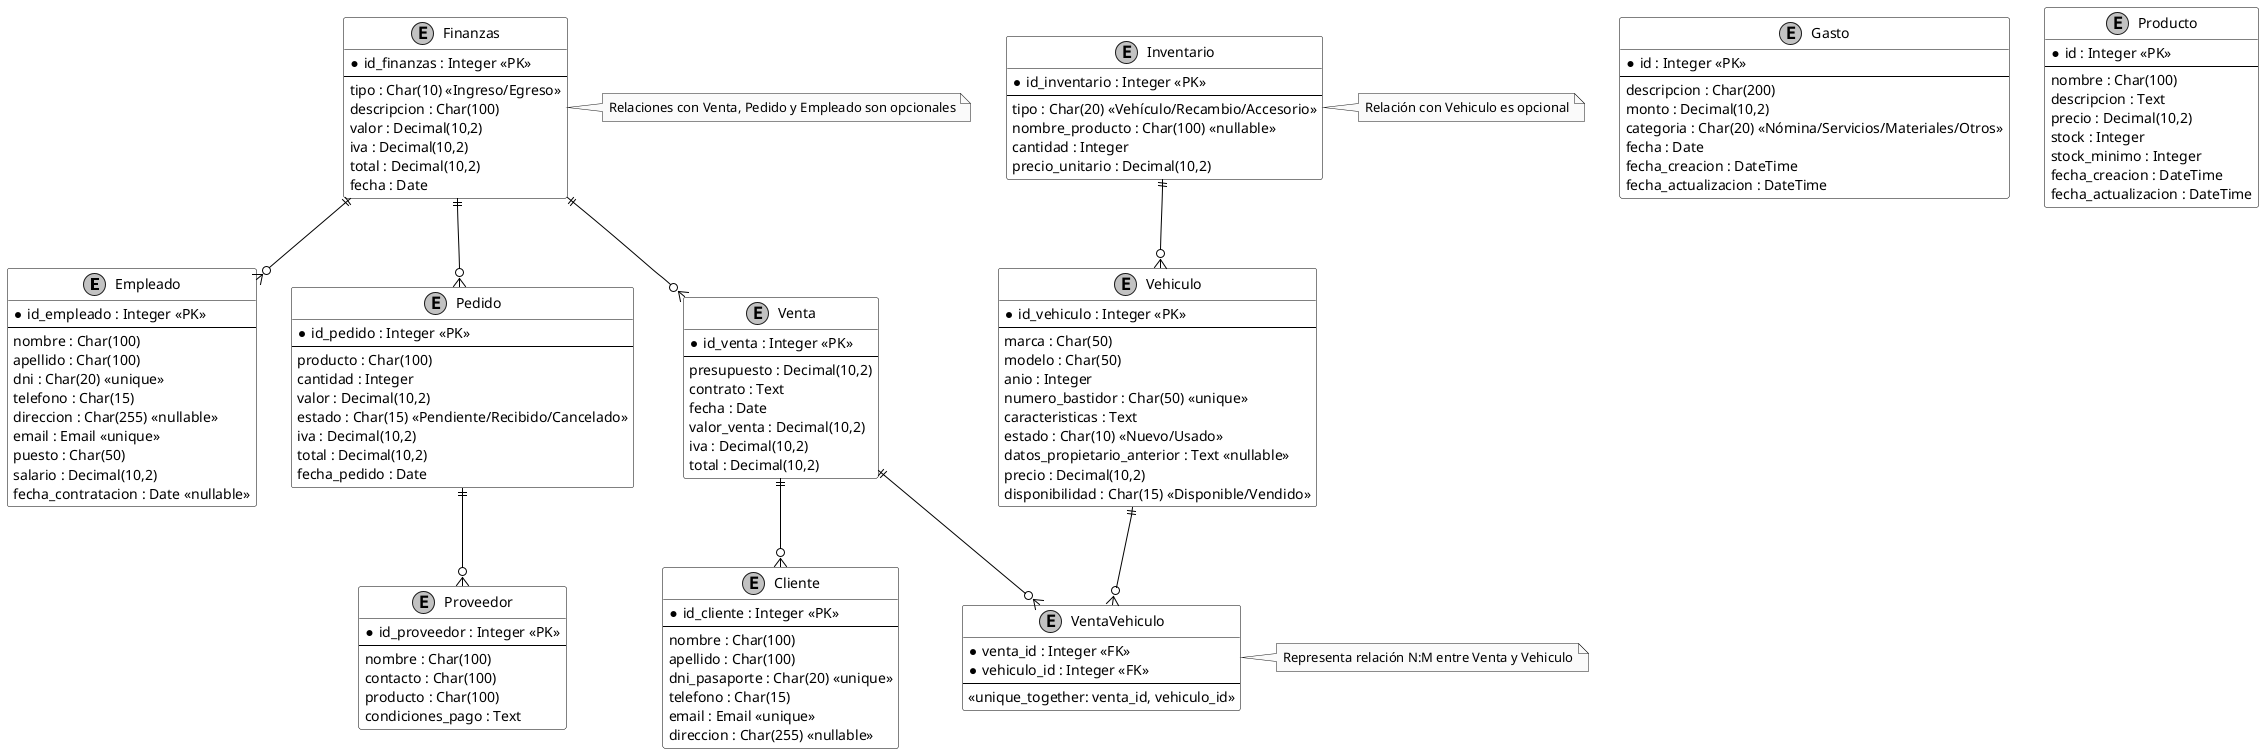 @startuml
' Diagrama Entidad-Relación para AutoGest S.L.

' Configuración
skinparam monochrome true
skinparam shadowing false
skinparam class {
    BackgroundColor White
    BorderColor Black
    ArrowColor Black
}

' Entidades
entity "Empleado" {
  * id_empleado : Integer <<PK>>
  --
  nombre : Char(100)
  apellido : Char(100)
  dni : Char(20) <<unique>>
  telefono : Char(15)
  direccion : Char(255) <<nullable>>
  email : Email <<unique>>
  puesto : Char(50)
  salario : Decimal(10,2)
  fecha_contratacion : Date <<nullable>>
}

entity "Finanzas" {
  * id_finanzas : Integer <<PK>>
  --
  tipo : Char(10) <<Ingreso/Egreso>>
  descripcion : Char(100)
  valor : Decimal(10,2)
  iva : Decimal(10,2)
  total : Decimal(10,2)
  fecha : Date
}

entity "Gasto" {
  * id : Integer <<PK>>
  --
  descripcion : Char(200)
  monto : Decimal(10,2)
  categoria : Char(20) <<Nómina/Servicios/Materiales/Otros>>
  fecha : Date
  fecha_creacion : DateTime
  fecha_actualizacion : DateTime
}

entity "Vehiculo" {
  * id_vehiculo : Integer <<PK>>
  --
  marca : Char(50)
  modelo : Char(50)
  anio : Integer
  numero_bastidor : Char(50) <<unique>>
  caracteristicas : Text
  estado : Char(10) <<Nuevo/Usado>>
  datos_propietario_anterior : Text <<nullable>>
  precio : Decimal(10,2)
  disponibilidad : Char(15) <<Disponible/Vendido>>
}

entity "Inventario" {
  * id_inventario : Integer <<PK>>
  --
  tipo : Char(20) <<Vehículo/Recambio/Accesorio>>
  nombre_producto : Char(100) <<nullable>>
  cantidad : Integer
  precio_unitario : Decimal(10,2)
}

entity "Producto" {
  * id : Integer <<PK>>
  --
  nombre : Char(100)
  descripcion : Text
  precio : Decimal(10,2)
  stock : Integer
  stock_minimo : Integer
  fecha_creacion : DateTime
  fecha_actualizacion : DateTime
}

entity "Proveedor" {
  * id_proveedor : Integer <<PK>>
  --
  nombre : Char(100)
  contacto : Char(100)
  producto : Char(100)
  condiciones_pago : Text
}

entity "Pedido" {
  * id_pedido : Integer <<PK>>
  --
  producto : Char(100)
  cantidad : Integer
  valor : Decimal(10,2)
  estado : Char(15) <<Pendiente/Recibido/Cancelado>>
  iva : Decimal(10,2)
  total : Decimal(10,2)
  fecha_pedido : Date
}

entity "Cliente" {
  * id_cliente : Integer <<PK>>
  --
  nombre : Char(100)
  apellido : Char(100)
  dni_pasaporte : Char(20) <<unique>>
  telefono : Char(15)
  email : Email <<unique>>
  direccion : Char(255) <<nullable>>
}

entity "Venta" {
  * id_venta : Integer <<PK>>
  --
  presupuesto : Decimal(10,2)
  contrato : Text
  fecha : Date
  valor_venta : Decimal(10,2)
  iva : Decimal(10,2)
  total : Decimal(10,2)
}

entity "VentaVehiculo" {
  * venta_id : Integer <<FK>>
  * vehiculo_id : Integer <<FK>>
  --
  <<unique_together: venta_id, vehiculo_id>>
}

' Relaciones
Finanzas ||--o{ Venta
Finanzas ||--o{ Pedido
Finanzas ||--o{ Empleado
Inventario ||--o{ Vehiculo
Pedido ||--o{ Proveedor
Venta ||--o{ Cliente
Venta ||--o{ VentaVehiculo
Vehiculo ||--o{ VentaVehiculo

' Notas
note right of Finanzas: Relaciones con Venta, Pedido y Empleado son opcionales
note right of Inventario: Relación con Vehiculo es opcional
note right of VentaVehiculo: Representa relación N:M entre Venta y Vehiculo

@enduml